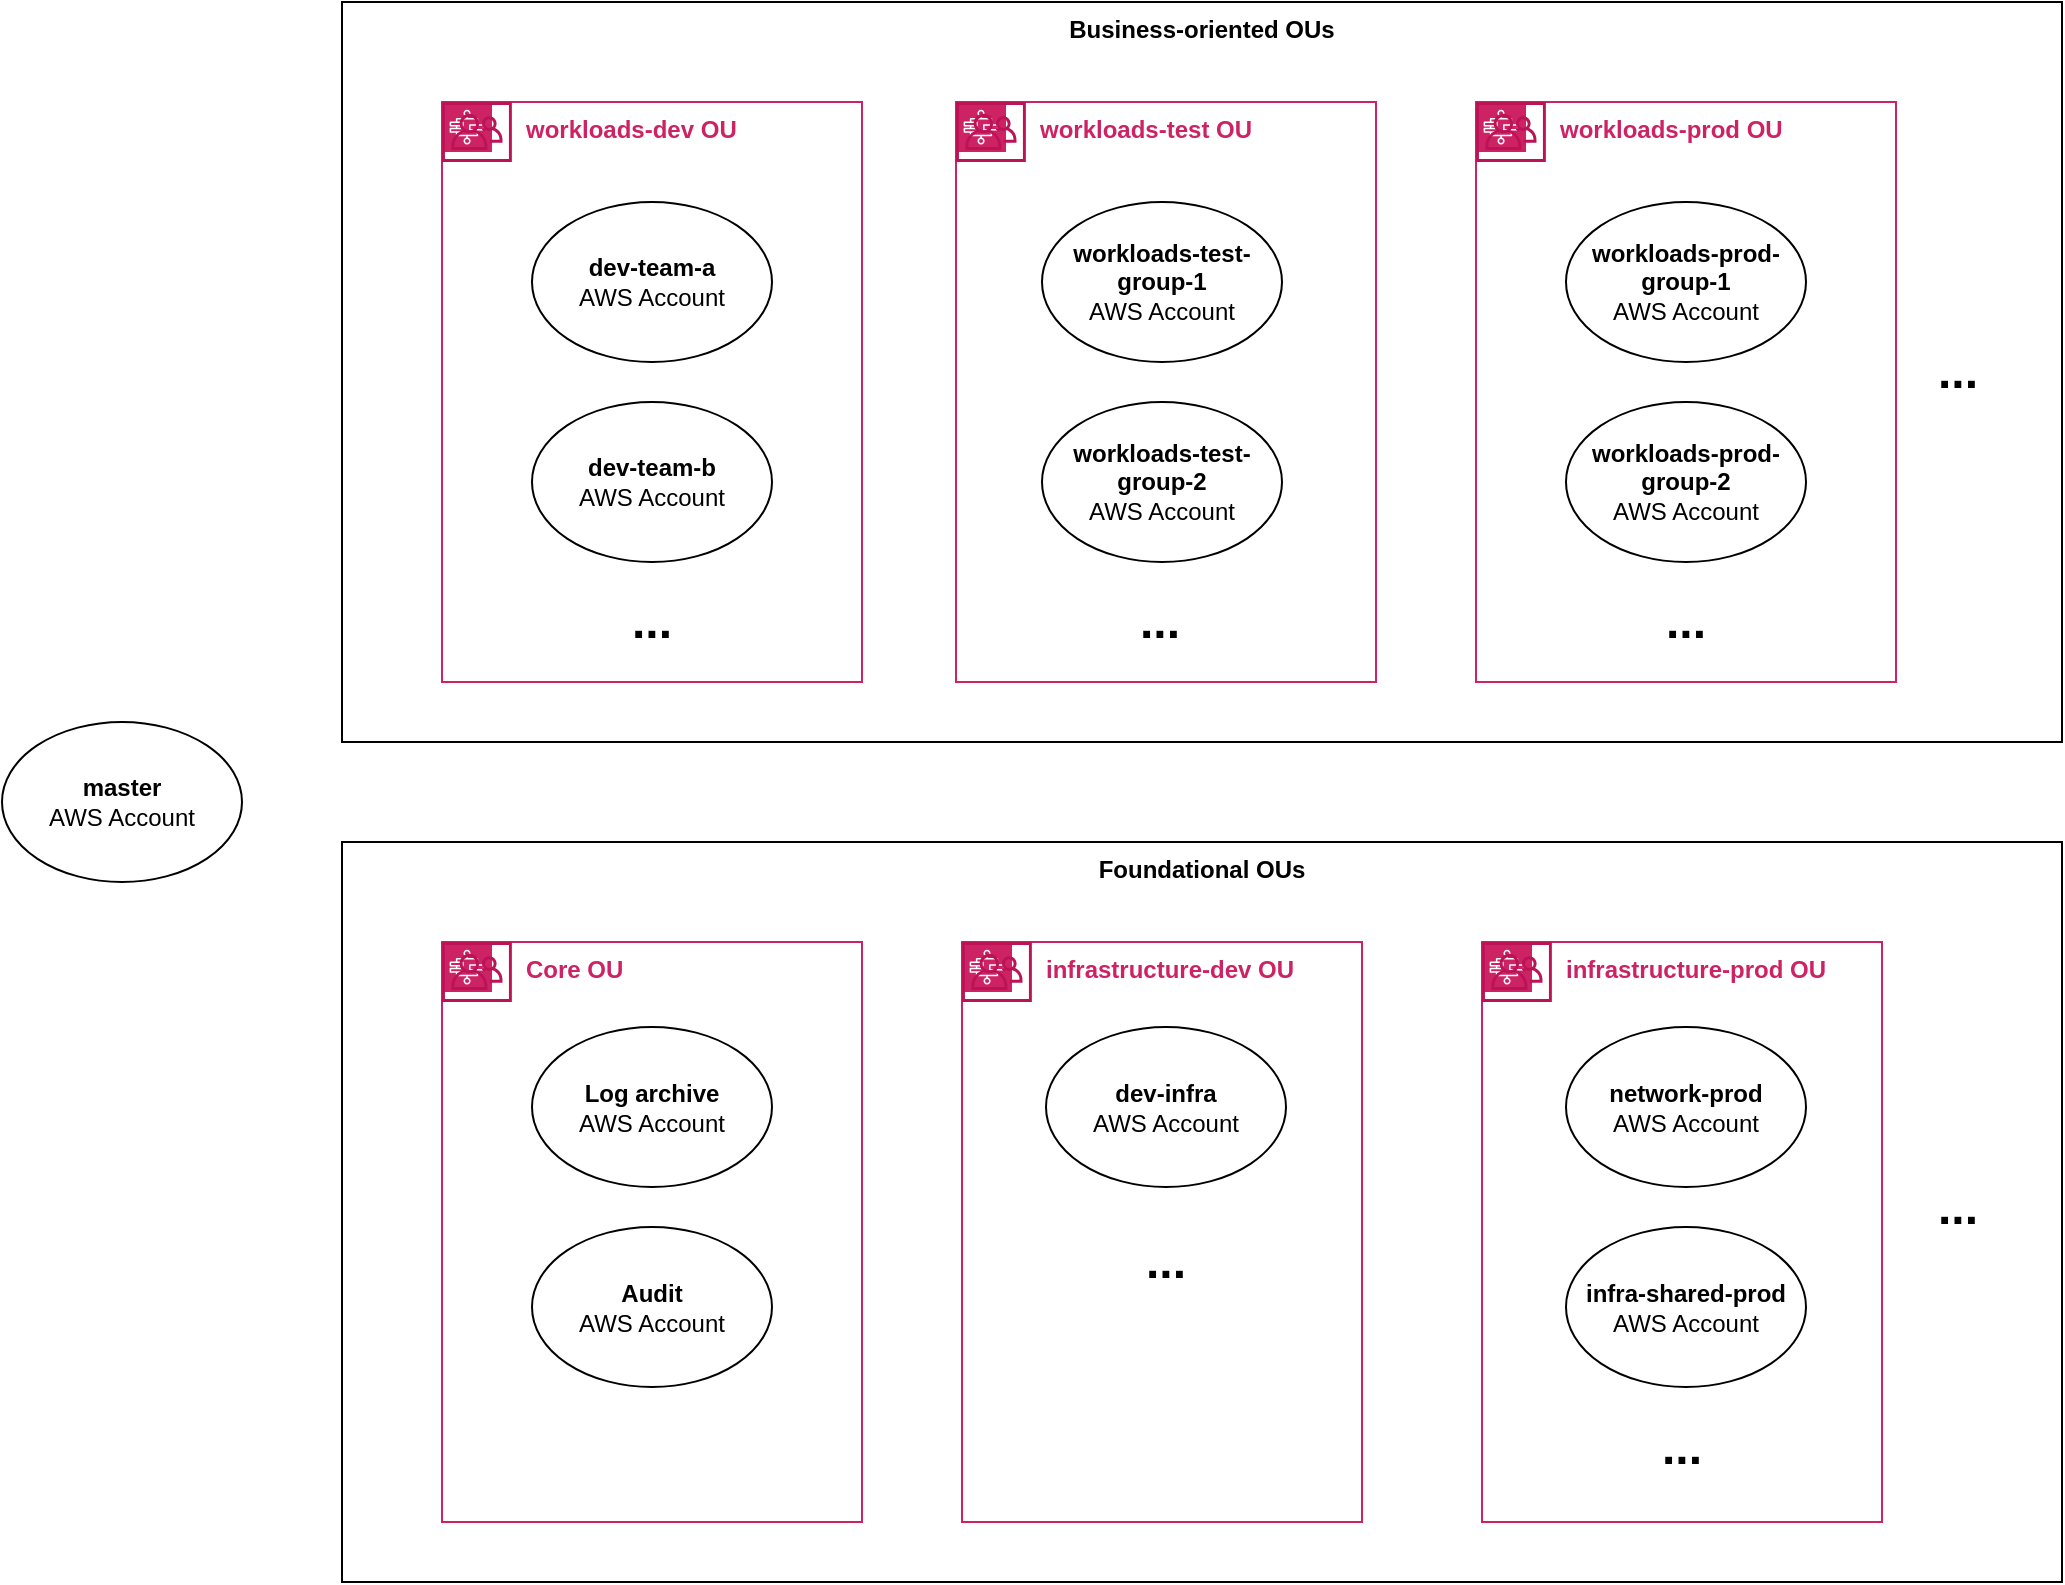 <mxfile version="13.3.5" type="device"><diagram name="ous" id="FgIuBeBBWIryiQeJghXa"><mxGraphModel dx="3113" dy="760" grid="1" gridSize="10" guides="1" tooltips="1" connect="1" arrows="1" fold="1" page="1" pageScale="1" pageWidth="850" pageHeight="1100" math="0" shadow="0"><root><mxCell id="E-op_mO8SFZNY5spQKt8-0"/><mxCell id="E-op_mO8SFZNY5spQKt8-1" parent="E-op_mO8SFZNY5spQKt8-0"/><mxCell id="TGN7_usM9ftDDk4nqxHV-6" value="Business-oriented OUs" style="rounded=0;whiteSpace=wrap;html=1;fillColor=#ffffff;verticalAlign=top;fontStyle=1" parent="E-op_mO8SFZNY5spQKt8-1" vertex="1"><mxGeometry x="-1350" y="30" width="860" height="370" as="geometry"/></mxCell><mxCell id="TGN7_usM9ftDDk4nqxHV-16" value="&amp;nbsp;&amp;nbsp; workloads-prod OU" style="points=[[0,0],[0.25,0],[0.5,0],[0.75,0],[1,0],[1,0.25],[1,0.5],[1,0.75],[1,1],[0.75,1],[0.5,1],[0.25,1],[0,1],[0,0.75],[0,0.5],[0,0.25]];outlineConnect=0;html=1;whiteSpace=wrap;fontSize=12;fontStyle=1;shape=mxgraph.aws4.group;grIcon=mxgraph.aws4.group_aws_step_functions_workflow;verticalAlign=top;align=left;spacingLeft=30;dashed=0;fontColor=#CD2264;strokeColor=#CD2264;gradientColor=none;" parent="E-op_mO8SFZNY5spQKt8-1" vertex="1"><mxGeometry x="-783" y="80" width="210" height="290" as="geometry"/></mxCell><mxCell id="TGN7_usM9ftDDk4nqxHV-14" value="&amp;nbsp;&amp;nbsp; workloads-test OU" style="points=[[0,0],[0.25,0],[0.5,0],[0.75,0],[1,0],[1,0.25],[1,0.5],[1,0.75],[1,1],[0.75,1],[0.5,1],[0.25,1],[0,1],[0,0.75],[0,0.5],[0,0.25]];outlineConnect=0;html=1;whiteSpace=wrap;fontSize=12;fontStyle=1;shape=mxgraph.aws4.group;grIcon=mxgraph.aws4.group_aws_step_functions_workflow;verticalAlign=top;align=left;spacingLeft=30;dashed=0;fontColor=#CD2264;strokeColor=#CD2264;gradientColor=none;" parent="E-op_mO8SFZNY5spQKt8-1" vertex="1"><mxGeometry x="-1043" y="80" width="210" height="290" as="geometry"/></mxCell><mxCell id="TGN7_usM9ftDDk4nqxHV-5" value="Foundational OUs" style="rounded=0;whiteSpace=wrap;html=1;fillColor=#ffffff;verticalAlign=top;fontStyle=1" parent="E-op_mO8SFZNY5spQKt8-1" vertex="1"><mxGeometry x="-1350" y="450" width="860" height="370" as="geometry"/></mxCell><mxCell id="TGN7_usM9ftDDk4nqxHV-0" value="&amp;nbsp;&amp;nbsp; Core OU" style="points=[[0,0],[0.25,0],[0.5,0],[0.75,0],[1,0],[1,0.25],[1,0.5],[1,0.75],[1,1],[0.75,1],[0.5,1],[0.25,1],[0,1],[0,0.75],[0,0.5],[0,0.25]];outlineConnect=0;gradientColor=none;html=1;whiteSpace=wrap;fontSize=12;fontStyle=1;shape=mxgraph.aws4.group;grIcon=mxgraph.aws4.group_aws_step_functions_workflow;strokeColor=#CD2264;fillColor=#ffffff;verticalAlign=top;align=left;spacingLeft=30;fontColor=#CD2264;dashed=0;" parent="E-op_mO8SFZNY5spQKt8-1" vertex="1"><mxGeometry x="-1300" y="500" width="210" height="290" as="geometry"/></mxCell><mxCell id="TGN7_usM9ftDDk4nqxHV-2" value="&amp;nbsp;&amp;nbsp; infrastructure-prod OU" style="points=[[0,0],[0.25,0],[0.5,0],[0.75,0],[1,0],[1,0.25],[1,0.5],[1,0.75],[1,1],[0.75,1],[0.5,1],[0.25,1],[0,1],[0,0.75],[0,0.5],[0,0.25]];outlineConnect=0;html=1;whiteSpace=wrap;fontSize=12;fontStyle=1;shape=mxgraph.aws4.group;grIcon=mxgraph.aws4.group_aws_step_functions_workflow;verticalAlign=top;align=left;spacingLeft=30;dashed=0;fontColor=#CD2264;strokeColor=#CD2264;gradientColor=none;" parent="E-op_mO8SFZNY5spQKt8-1" vertex="1"><mxGeometry x="-780" y="500" width="200" height="290" as="geometry"/></mxCell><mxCell id="yGO294mpCi_V9HRpo34l-10" value="&lt;div&gt;&lt;b&gt;Log archive&lt;/b&gt;&lt;/div&gt;&lt;div&gt;AWS Account&lt;br&gt;&lt;/div&gt;" style="ellipse;whiteSpace=wrap;html=1;" parent="E-op_mO8SFZNY5spQKt8-1" vertex="1"><mxGeometry x="-1255" y="542.5" width="120" height="80" as="geometry"/></mxCell><mxCell id="yGO294mpCi_V9HRpo34l-11" value="&lt;div&gt;&lt;b&gt;Audit&lt;/b&gt;&lt;/div&gt;&lt;div&gt;AWS Account&lt;br&gt;&lt;/div&gt;" style="ellipse;whiteSpace=wrap;html=1;" parent="E-op_mO8SFZNY5spQKt8-1" vertex="1"><mxGeometry x="-1255" y="642.5" width="120" height="80" as="geometry"/></mxCell><mxCell id="yGO294mpCi_V9HRpo34l-12" value="&lt;div&gt;&lt;b&gt;network-prod&lt;/b&gt;&lt;br&gt;&lt;/div&gt;&lt;div&gt;AWS Account&lt;br&gt;&lt;/div&gt;" style="ellipse;whiteSpace=wrap;html=1;" parent="E-op_mO8SFZNY5spQKt8-1" vertex="1"><mxGeometry x="-738" y="542.5" width="120" height="80" as="geometry"/></mxCell><mxCell id="yGO294mpCi_V9HRpo34l-13" value="&lt;b&gt;infra-shared-prod&lt;/b&gt;&lt;div&gt;AWS Account&lt;br&gt;&lt;/div&gt;" style="ellipse;whiteSpace=wrap;html=1;" parent="E-op_mO8SFZNY5spQKt8-1" vertex="1"><mxGeometry x="-738" y="642.5" width="120" height="80" as="geometry"/></mxCell><mxCell id="yGO294mpCi_V9HRpo34l-19" value="&lt;div&gt;&lt;b&gt;workloads-test-group-1&lt;/b&gt;&lt;br&gt;&lt;/div&gt;&lt;div&gt;AWS Account&lt;br&gt;&lt;/div&gt;" style="ellipse;whiteSpace=wrap;html=1;" parent="E-op_mO8SFZNY5spQKt8-1" vertex="1"><mxGeometry x="-1000" y="130" width="120" height="80" as="geometry"/></mxCell><mxCell id="yGO294mpCi_V9HRpo34l-20" value="&lt;div&gt;&lt;b&gt;workloads-prod-group-1&lt;/b&gt;&lt;br&gt;&lt;/div&gt;&lt;div&gt;AWS Account&lt;br&gt;&lt;/div&gt;" style="ellipse;whiteSpace=wrap;html=1;" parent="E-op_mO8SFZNY5spQKt8-1" vertex="1"><mxGeometry x="-738" y="130" width="120" height="80" as="geometry"/></mxCell><mxCell id="yGO294mpCi_V9HRpo34l-21" value="&lt;div&gt;&lt;b&gt;workloads-test-group-2&lt;/b&gt;&lt;br&gt;&lt;/div&gt;&lt;div&gt;AWS Account&lt;br&gt;&lt;/div&gt;" style="ellipse;whiteSpace=wrap;html=1;" parent="E-op_mO8SFZNY5spQKt8-1" vertex="1"><mxGeometry x="-1000" y="230" width="120" height="80" as="geometry"/></mxCell><mxCell id="yGO294mpCi_V9HRpo34l-22" value="&lt;div&gt;&lt;b&gt;workloads-prod-group-2&lt;/b&gt;&lt;br&gt;&lt;/div&gt;&lt;div&gt;AWS Account&lt;br&gt;&lt;/div&gt;" style="ellipse;whiteSpace=wrap;html=1;" parent="E-op_mO8SFZNY5spQKt8-1" vertex="1"><mxGeometry x="-738" y="230" width="120" height="80" as="geometry"/></mxCell><mxCell id="yGO294mpCi_V9HRpo34l-25" value="&lt;font style=&quot;font-size: 24px&quot;&gt;&lt;b&gt;...&lt;/b&gt;&lt;/font&gt;" style="text;html=1;strokeColor=none;fillColor=none;align=center;verticalAlign=middle;whiteSpace=wrap;rounded=0;" parent="E-op_mO8SFZNY5spQKt8-1" vertex="1"><mxGeometry x="-961" y="330" width="40" height="20" as="geometry"/></mxCell><mxCell id="yGO294mpCi_V9HRpo34l-26" value="&lt;font style=&quot;font-size: 24px&quot;&gt;&lt;b&gt;...&lt;/b&gt;&lt;/font&gt;" style="text;html=1;strokeColor=none;fillColor=none;align=center;verticalAlign=middle;whiteSpace=wrap;rounded=0;" parent="E-op_mO8SFZNY5spQKt8-1" vertex="1"><mxGeometry x="-698" y="330" width="40" height="20" as="geometry"/></mxCell><mxCell id="yGO294mpCi_V9HRpo34l-28" value="&lt;font style=&quot;font-size: 24px&quot;&gt;&lt;b&gt;...&lt;/b&gt;&lt;/font&gt;" style="text;html=1;strokeColor=none;fillColor=none;align=center;verticalAlign=middle;whiteSpace=wrap;rounded=0;" parent="E-op_mO8SFZNY5spQKt8-1" vertex="1"><mxGeometry x="-562" y="205" width="40" height="20" as="geometry"/></mxCell><mxCell id="yGO294mpCi_V9HRpo34l-29" value="&lt;font style=&quot;font-size: 24px&quot;&gt;&lt;b&gt;...&lt;/b&gt;&lt;/font&gt;" style="text;html=1;strokeColor=none;fillColor=none;align=center;verticalAlign=middle;whiteSpace=wrap;rounded=0;" parent="E-op_mO8SFZNY5spQKt8-1" vertex="1"><mxGeometry x="-562" y="622.5" width="40" height="20" as="geometry"/></mxCell><mxCell id="yGO294mpCi_V9HRpo34l-30" value="&lt;font style=&quot;font-size: 24px&quot;&gt;&lt;b&gt;...&lt;/b&gt;&lt;/font&gt;" style="text;html=1;strokeColor=none;fillColor=none;align=center;verticalAlign=middle;whiteSpace=wrap;rounded=0;" parent="E-op_mO8SFZNY5spQKt8-1" vertex="1"><mxGeometry x="-700" y="742.5" width="40" height="20" as="geometry"/></mxCell><mxCell id="yGO294mpCi_V9HRpo34l-32" value="&lt;div&gt;&lt;b&gt;master&lt;/b&gt;&lt;/div&gt;&lt;div&gt;AWS Account&lt;br&gt;&lt;/div&gt;" style="ellipse;whiteSpace=wrap;html=1;" parent="E-op_mO8SFZNY5spQKt8-1" vertex="1"><mxGeometry x="-1520" y="390" width="120" height="80" as="geometry"/></mxCell><mxCell id="TGN7_usM9ftDDk4nqxHV-1" value="" style="outlineConnect=0;fontColor=#232F3E;gradientColor=none;fillColor=#BC1356;strokeColor=none;dashed=0;verticalLabelPosition=bottom;verticalAlign=top;align=center;html=1;fontSize=12;fontStyle=0;aspect=fixed;pointerEvents=1;shape=mxgraph.aws4.organizations_organizational_unit;" parent="E-op_mO8SFZNY5spQKt8-1" vertex="1"><mxGeometry x="-1300" y="500" width="34.93" height="30" as="geometry"/></mxCell><mxCell id="TGN7_usM9ftDDk4nqxHV-3" value="" style="outlineConnect=0;fontColor=#232F3E;gradientColor=none;fillColor=#BC1356;strokeColor=none;dashed=0;verticalLabelPosition=bottom;verticalAlign=top;align=center;html=1;fontSize=12;fontStyle=0;aspect=fixed;pointerEvents=1;shape=mxgraph.aws4.organizations_organizational_unit;" parent="E-op_mO8SFZNY5spQKt8-1" vertex="1"><mxGeometry x="-780" y="500" width="34.93" height="30" as="geometry"/></mxCell><mxCell id="TGN7_usM9ftDDk4nqxHV-9" value="&amp;nbsp;&amp;nbsp; workloads-dev OU" style="points=[[0,0],[0.25,0],[0.5,0],[0.75,0],[1,0],[1,0.25],[1,0.5],[1,0.75],[1,1],[0.75,1],[0.5,1],[0.25,1],[0,1],[0,0.75],[0,0.5],[0,0.25]];outlineConnect=0;html=1;whiteSpace=wrap;fontSize=12;fontStyle=1;shape=mxgraph.aws4.group;grIcon=mxgraph.aws4.group_aws_step_functions_workflow;verticalAlign=top;align=left;spacingLeft=30;dashed=0;fontColor=#CD2264;strokeColor=#CD2264;gradientColor=none;" parent="E-op_mO8SFZNY5spQKt8-1" vertex="1"><mxGeometry x="-1300" y="80" width="210" height="290" as="geometry"/></mxCell><mxCell id="TGN7_usM9ftDDk4nqxHV-10" value="&lt;div&gt;&lt;b&gt;dev-team-a&lt;/b&gt;&lt;br&gt;&lt;/div&gt;&lt;div&gt;AWS Account&lt;br&gt;&lt;/div&gt;" style="ellipse;whiteSpace=wrap;html=1;" parent="E-op_mO8SFZNY5spQKt8-1" vertex="1"><mxGeometry x="-1255" y="130" width="120" height="80" as="geometry"/></mxCell><mxCell id="TGN7_usM9ftDDk4nqxHV-11" value="&lt;font style=&quot;font-size: 24px&quot;&gt;&lt;b&gt;...&lt;/b&gt;&lt;/font&gt;" style="text;html=1;strokeColor=none;fillColor=none;align=center;verticalAlign=middle;whiteSpace=wrap;rounded=0;" parent="E-op_mO8SFZNY5spQKt8-1" vertex="1"><mxGeometry x="-1215" y="330" width="40" height="20" as="geometry"/></mxCell><mxCell id="TGN7_usM9ftDDk4nqxHV-12" value="" style="outlineConnect=0;fontColor=#232F3E;gradientColor=none;fillColor=#BC1356;strokeColor=none;dashed=0;verticalLabelPosition=bottom;verticalAlign=top;align=center;html=1;fontSize=12;fontStyle=0;aspect=fixed;pointerEvents=1;shape=mxgraph.aws4.organizations_organizational_unit;" parent="E-op_mO8SFZNY5spQKt8-1" vertex="1"><mxGeometry x="-1300" y="80" width="34.93" height="30" as="geometry"/></mxCell><mxCell id="TGN7_usM9ftDDk4nqxHV-13" value="&lt;div&gt;&lt;b&gt;dev-team-b&lt;/b&gt;&lt;br&gt;&lt;/div&gt;&lt;div&gt;AWS Account&lt;br&gt;&lt;/div&gt;" style="ellipse;whiteSpace=wrap;html=1;" parent="E-op_mO8SFZNY5spQKt8-1" vertex="1"><mxGeometry x="-1255" y="230" width="120" height="80" as="geometry"/></mxCell><mxCell id="TGN7_usM9ftDDk4nqxHV-15" value="" style="outlineConnect=0;fontColor=#232F3E;gradientColor=none;fillColor=#BC1356;strokeColor=none;dashed=0;verticalLabelPosition=bottom;verticalAlign=top;align=center;html=1;fontSize=12;fontStyle=0;aspect=fixed;pointerEvents=1;shape=mxgraph.aws4.organizations_organizational_unit;" parent="E-op_mO8SFZNY5spQKt8-1" vertex="1"><mxGeometry x="-1043" y="80" width="34.93" height="30" as="geometry"/></mxCell><mxCell id="TGN7_usM9ftDDk4nqxHV-17" value="" style="outlineConnect=0;fontColor=#232F3E;gradientColor=none;fillColor=#BC1356;strokeColor=none;dashed=0;verticalLabelPosition=bottom;verticalAlign=top;align=center;html=1;fontSize=12;fontStyle=0;aspect=fixed;pointerEvents=1;shape=mxgraph.aws4.organizations_organizational_unit;" parent="E-op_mO8SFZNY5spQKt8-1" vertex="1"><mxGeometry x="-783" y="80" width="34.93" height="30" as="geometry"/></mxCell><mxCell id="b6w5Y-TTGdB44snuQuu8-0" value="&amp;nbsp;&amp;nbsp; infrastructure-dev OU" style="points=[[0,0],[0.25,0],[0.5,0],[0.75,0],[1,0],[1,0.25],[1,0.5],[1,0.75],[1,1],[0.75,1],[0.5,1],[0.25,1],[0,1],[0,0.75],[0,0.5],[0,0.25]];outlineConnect=0;html=1;whiteSpace=wrap;fontSize=12;fontStyle=1;shape=mxgraph.aws4.group;grIcon=mxgraph.aws4.group_aws_step_functions_workflow;verticalAlign=top;align=left;spacingLeft=30;dashed=0;fontColor=#CD2264;strokeColor=#CD2264;gradientColor=none;" parent="E-op_mO8SFZNY5spQKt8-1" vertex="1"><mxGeometry x="-1040" y="500" width="200" height="290" as="geometry"/></mxCell><mxCell id="b6w5Y-TTGdB44snuQuu8-1" value="&lt;div&gt;&lt;b&gt;dev-infra&lt;/b&gt;&lt;br&gt;&lt;/div&gt;&lt;div&gt;AWS Account&lt;br&gt;&lt;/div&gt;" style="ellipse;whiteSpace=wrap;html=1;" parent="E-op_mO8SFZNY5spQKt8-1" vertex="1"><mxGeometry x="-998" y="542.5" width="120" height="80" as="geometry"/></mxCell><mxCell id="b6w5Y-TTGdB44snuQuu8-3" value="&lt;font style=&quot;font-size: 24px&quot;&gt;&lt;b&gt;...&lt;/b&gt;&lt;/font&gt;" style="text;html=1;strokeColor=none;fillColor=none;align=center;verticalAlign=middle;whiteSpace=wrap;rounded=0;" parent="E-op_mO8SFZNY5spQKt8-1" vertex="1"><mxGeometry x="-958" y="650" width="40" height="20" as="geometry"/></mxCell><mxCell id="b6w5Y-TTGdB44snuQuu8-4" value="" style="outlineConnect=0;fontColor=#232F3E;gradientColor=none;fillColor=#BC1356;strokeColor=none;dashed=0;verticalLabelPosition=bottom;verticalAlign=top;align=center;html=1;fontSize=12;fontStyle=0;aspect=fixed;pointerEvents=1;shape=mxgraph.aws4.organizations_organizational_unit;" parent="E-op_mO8SFZNY5spQKt8-1" vertex="1"><mxGeometry x="-1040" y="500" width="34.93" height="30" as="geometry"/></mxCell></root></mxGraphModel></diagram></mxfile>